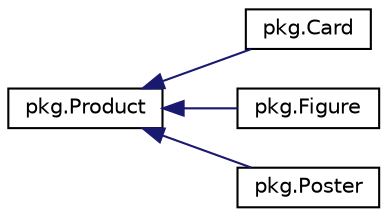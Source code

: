 digraph "그래픽컬한 클래스 계통도"
{
  edge [fontname="Helvetica",fontsize="10",labelfontname="Helvetica",labelfontsize="10"];
  node [fontname="Helvetica",fontsize="10",shape=record];
  rankdir="LR";
  Node1 [label="pkg.Product",height=0.2,width=0.4,color="black", fillcolor="white", style="filled",URL="$classpkg_1_1_product.html",tooltip="상품들을 모아 놓은 추상 클래스 "];
  Node1 -> Node2 [dir="back",color="midnightblue",fontsize="10",style="solid",fontname="Helvetica"];
  Node2 [label="pkg.Card",height=0.2,width=0.4,color="black", fillcolor="white", style="filled",URL="$classpkg_1_1_card.html",tooltip="Product를 상속 받는 Card 클래스 "];
  Node1 -> Node3 [dir="back",color="midnightblue",fontsize="10",style="solid",fontname="Helvetica"];
  Node3 [label="pkg.Figure",height=0.2,width=0.4,color="black", fillcolor="white", style="filled",URL="$classpkg_1_1_figure.html",tooltip="Product를 상속 받는 Figure 클래스 "];
  Node1 -> Node4 [dir="back",color="midnightblue",fontsize="10",style="solid",fontname="Helvetica"];
  Node4 [label="pkg.Poster",height=0.2,width=0.4,color="black", fillcolor="white", style="filled",URL="$classpkg_1_1_poster.html",tooltip="Product를 상속 받는 Poster 클래스 "];
}

